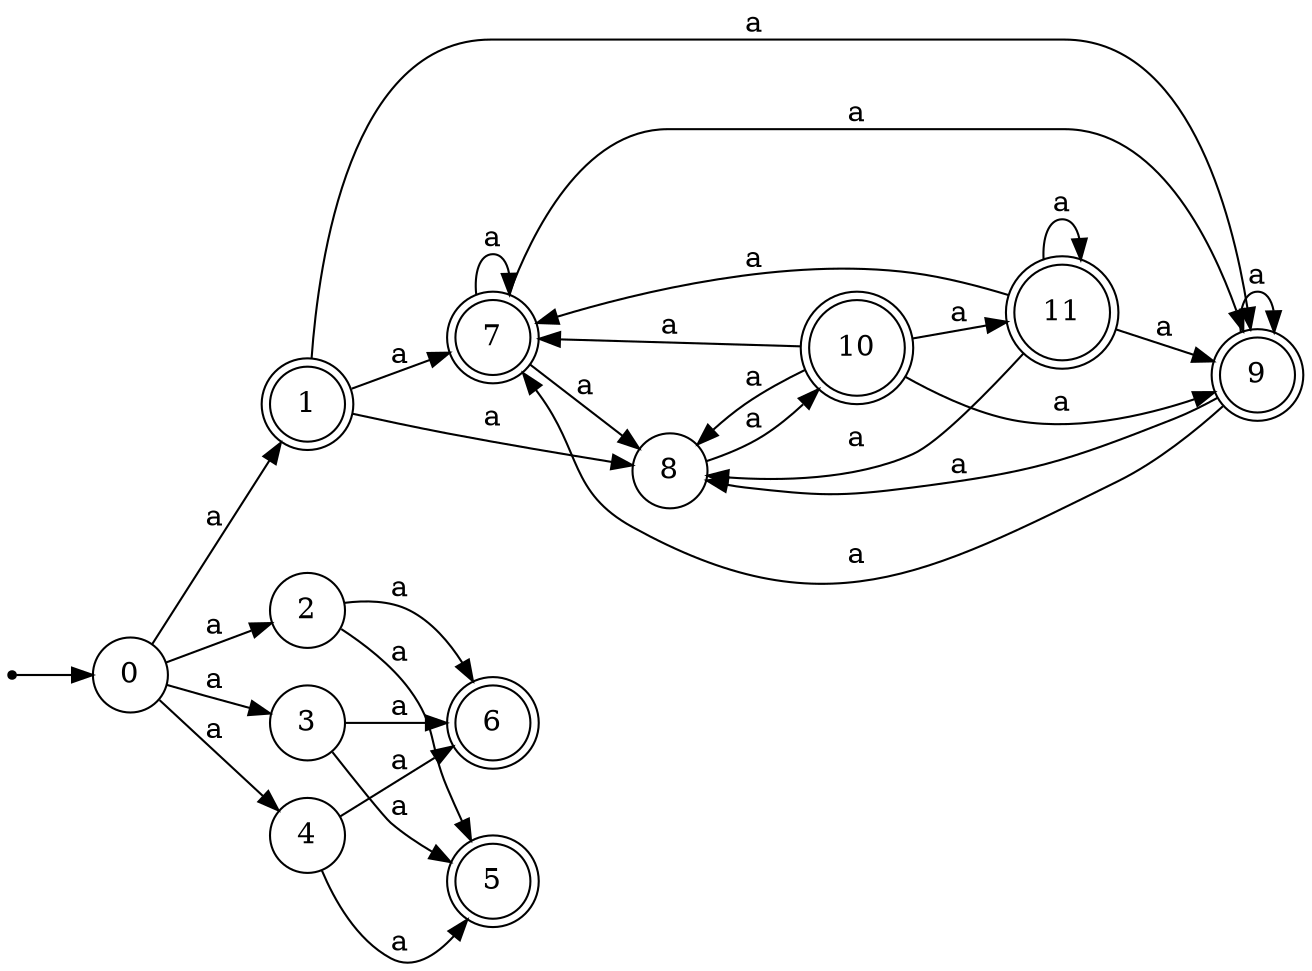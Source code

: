 digraph finite_state_machine {
rankdir=LR;
size="20,20";
node [shape = point]; "dummy0"
node [shape = circle]; "0";
"dummy0" -> "0";
node [shape = doublecircle]; "1";node [shape = circle]; "2";
node [shape = circle]; "3";
node [shape = circle]; "4";
node [shape = doublecircle]; "5";node [shape = doublecircle]; "6";node [shape = doublecircle]; "7";node [shape = circle]; "8";
node [shape = doublecircle]; "9";node [shape = doublecircle]; "10";node [shape = doublecircle]; "11";"0" -> "1" [label = "a"];
 "0" -> "2" [label = "a"];
 "0" -> "3" [label = "a"];
 "0" -> "4" [label = "a"];
 "4" -> "5" [label = "a"];
 "4" -> "6" [label = "a"];
 "3" -> "5" [label = "a"];
 "3" -> "6" [label = "a"];
 "2" -> "5" [label = "a"];
 "2" -> "6" [label = "a"];
 "1" -> "8" [label = "a"];
 "1" -> "9" [label = "a"];
 "1" -> "7" [label = "a"];
 "9" -> "8" [label = "a"];
 "9" -> "9" [label = "a"];
 "9" -> "7" [label = "a"];
 "8" -> "10" [label = "a"];
 "10" -> "8" [label = "a"];
 "10" -> "9" [label = "a"];
 "10" -> "11" [label = "a"];
 "10" -> "7" [label = "a"];
 "11" -> "8" [label = "a"];
 "11" -> "9" [label = "a"];
 "11" -> "11" [label = "a"];
 "11" -> "7" [label = "a"];
 "7" -> "8" [label = "a"];
 "7" -> "9" [label = "a"];
 "7" -> "7" [label = "a"];
 }
